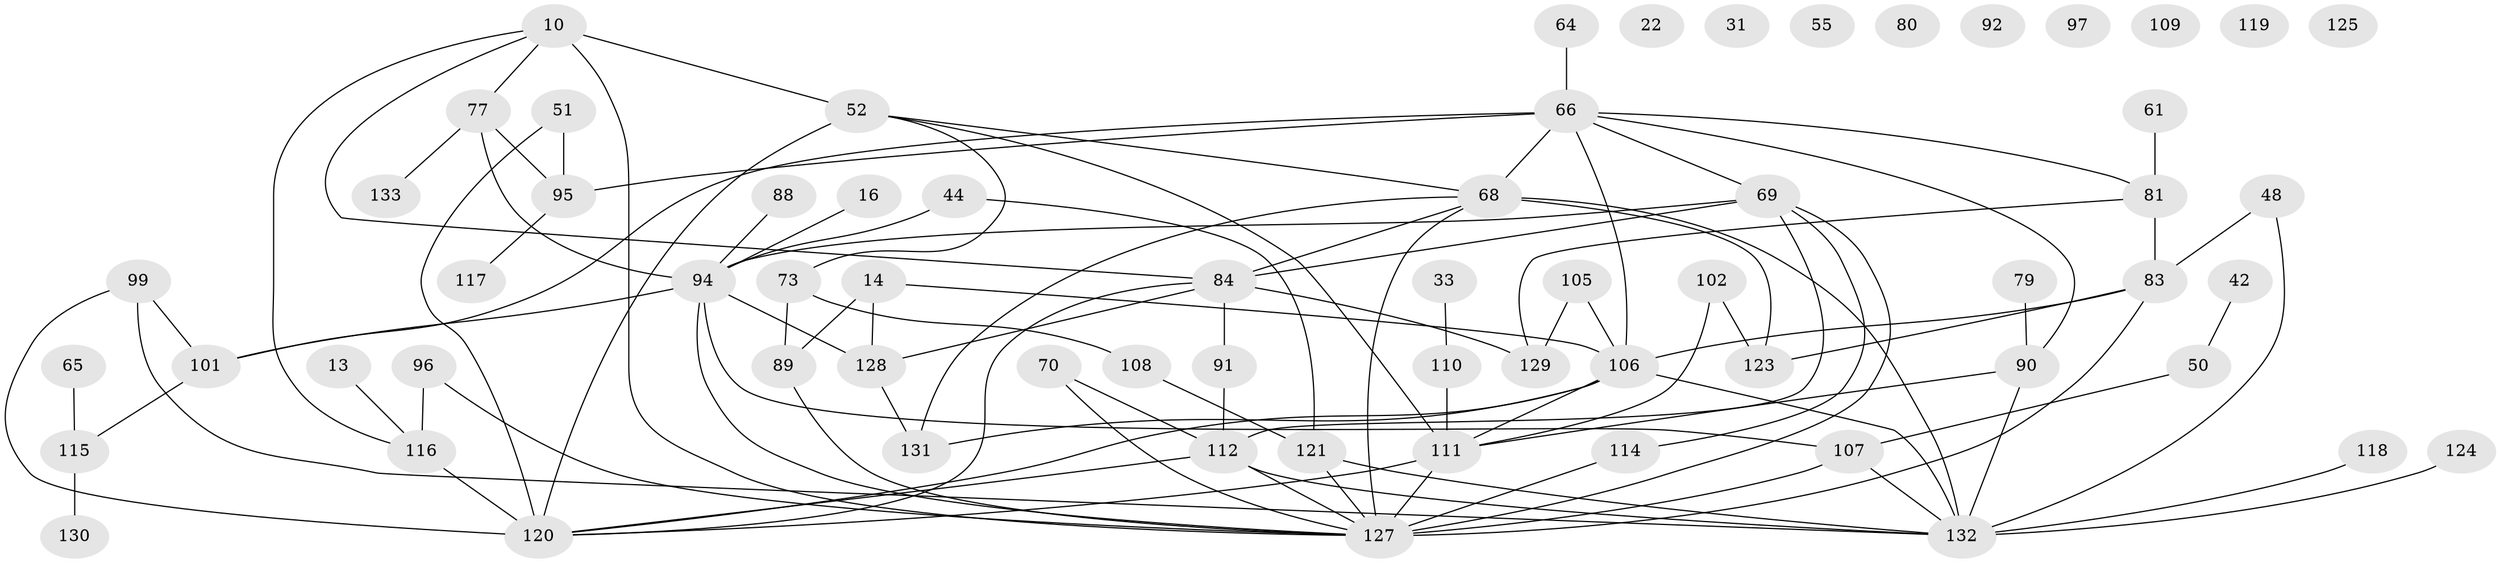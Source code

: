 // original degree distribution, {4: 0.18796992481203006, 1: 0.12781954887218044, 3: 0.23308270676691728, 5: 0.045112781954887216, 2: 0.24060150375939848, 6: 0.05263157894736842, 7: 0.03759398496240601, 0: 0.06766917293233082, 9: 0.007518796992481203}
// Generated by graph-tools (version 1.1) at 2025/43/03/04/25 21:43:06]
// undirected, 66 vertices, 101 edges
graph export_dot {
graph [start="1"]
  node [color=gray90,style=filled];
  10 [super="+9"];
  13;
  14;
  16;
  22;
  31;
  33;
  42 [super="+29"];
  44;
  48;
  50 [super="+5"];
  51;
  52 [super="+18"];
  55;
  61 [super="+32"];
  64;
  65;
  66 [super="+6"];
  68 [super="+56"];
  69 [super="+62"];
  70;
  73;
  77 [super="+47+8+75"];
  79;
  80;
  81;
  83 [super="+34"];
  84 [super="+7"];
  88;
  89 [super="+3+54"];
  90 [super="+25+40"];
  91;
  92;
  94 [super="+71+74"];
  95;
  96;
  97;
  99;
  101 [super="+60+100"];
  102;
  105;
  106 [super="+82"];
  107;
  108 [super="+76"];
  109;
  110 [super="+2"];
  111 [super="+98+104+86"];
  112 [super="+58+53"];
  114;
  115 [super="+39"];
  116 [super="+113"];
  117;
  118;
  119;
  120 [super="+26+67+57"];
  121;
  123;
  124;
  125;
  127 [super="+103+78+122+126"];
  128 [super="+20"];
  129 [super="+15"];
  130;
  131;
  132 [super="+21+43"];
  133;
  10 -- 116 [weight=2];
  10 -- 84;
  10 -- 52;
  10 -- 77;
  10 -- 127 [weight=3];
  13 -- 116;
  14 -- 128;
  14 -- 89 [weight=2];
  14 -- 106;
  16 -- 94;
  33 -- 110;
  42 -- 50;
  44 -- 121;
  44 -- 94;
  48 -- 83;
  48 -- 132;
  50 -- 107;
  51 -- 95;
  51 -- 120;
  52 -- 68;
  52 -- 73;
  52 -- 120 [weight=2];
  52 -- 111;
  61 -- 81;
  64 -- 66;
  65 -- 115;
  66 -- 68 [weight=2];
  66 -- 81;
  66 -- 90;
  66 -- 95;
  66 -- 69;
  66 -- 101;
  66 -- 106;
  68 -- 84;
  68 -- 123 [weight=2];
  68 -- 131 [weight=2];
  68 -- 132 [weight=2];
  68 -- 127 [weight=2];
  69 -- 84;
  69 -- 112 [weight=2];
  69 -- 114;
  69 -- 94 [weight=2];
  69 -- 127;
  70 -- 112;
  70 -- 127;
  73 -- 108;
  73 -- 89;
  77 -- 94;
  77 -- 133;
  77 -- 95;
  79 -- 90;
  81 -- 83;
  81 -- 129;
  83 -- 106;
  83 -- 123;
  83 -- 127 [weight=3];
  84 -- 120;
  84 -- 128 [weight=2];
  84 -- 129 [weight=2];
  84 -- 91;
  88 -- 94;
  89 -- 127;
  90 -- 132 [weight=2];
  90 -- 111 [weight=2];
  91 -- 112;
  94 -- 107;
  94 -- 128 [weight=3];
  94 -- 101;
  94 -- 127;
  95 -- 117;
  96 -- 116;
  96 -- 127;
  99 -- 101;
  99 -- 120;
  99 -- 132;
  101 -- 115 [weight=2];
  102 -- 123;
  102 -- 111;
  105 -- 106;
  105 -- 129;
  106 -- 131;
  106 -- 132;
  106 -- 120;
  106 -- 111;
  107 -- 132;
  107 -- 127;
  108 -- 121 [weight=2];
  110 -- 111;
  111 -- 120;
  111 -- 127 [weight=2];
  112 -- 120 [weight=2];
  112 -- 132 [weight=2];
  112 -- 127;
  114 -- 127;
  115 -- 130;
  116 -- 120 [weight=3];
  118 -- 132;
  121 -- 132;
  121 -- 127;
  124 -- 132;
  128 -- 131;
}
